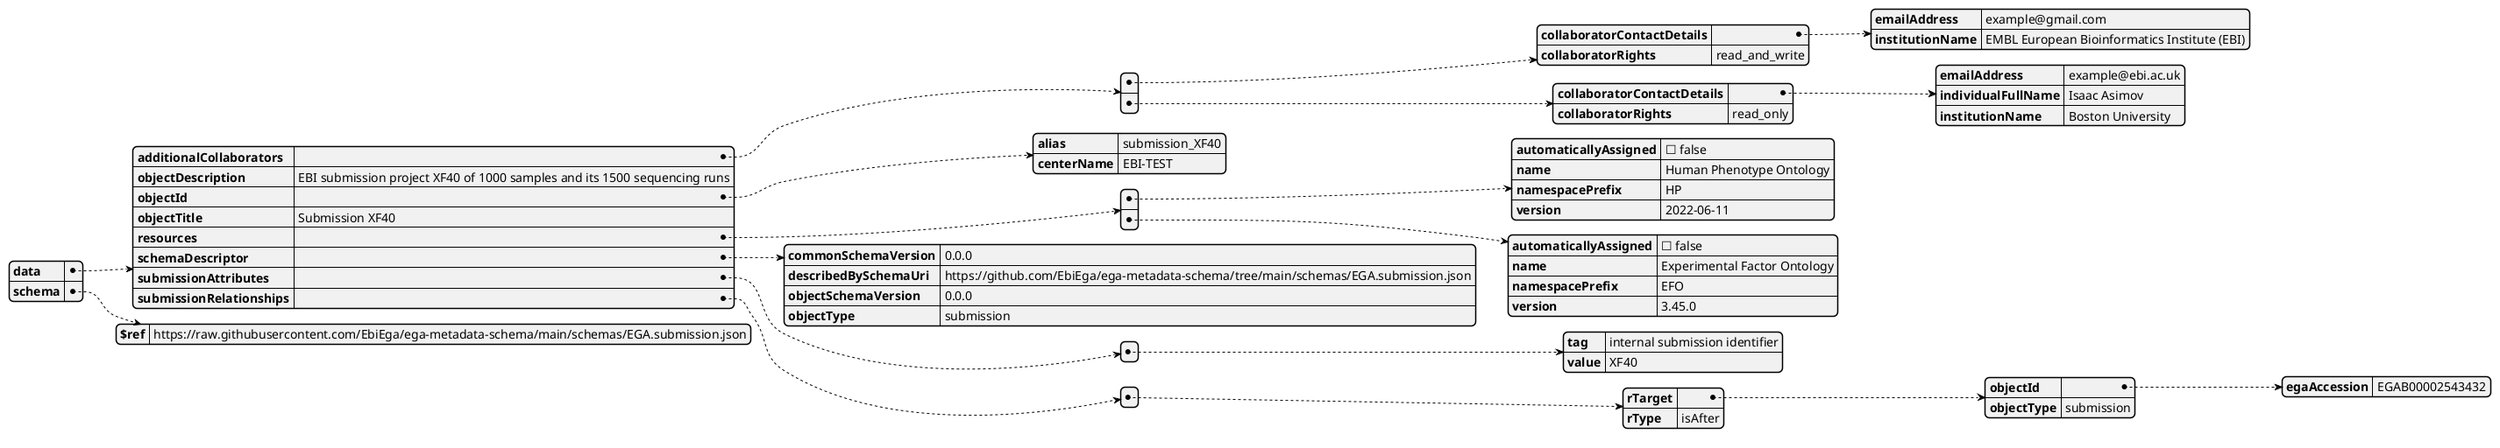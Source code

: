 @startjson

{
    "data": {
        "additionalCollaborators": [
            {
                "collaboratorContactDetails": {
                    "emailAddress": "example@gmail.com",
                    "institutionName": "EMBL European Bioinformatics Institute (EBI)"
                },
                "collaboratorRights": "read_and_write"
            },
            {
                "collaboratorContactDetails": {
                    "emailAddress": "example@ebi.ac.uk",
                    "individualFullName": "Isaac Asimov",
                    "institutionName": "Boston University"
                },
                "collaboratorRights": "read_only"
            }
        ],
        "objectDescription": "EBI submission project XF40 of 1000 samples and its 1500 sequencing runs",
        "objectId": {
            "alias": "submission_XF40",
            "centerName": "EBI-TEST"
        },
        "objectTitle": "Submission XF40",
        "resources": [
            {
                "automaticallyAssigned": false,
                "name": "Human Phenotype Ontology",
                "namespacePrefix": "HP",
                "version": "2022-06-11"
            },
            {
                "automaticallyAssigned": false,
                "name": "Experimental Factor Ontology",
                "namespacePrefix": "EFO",
                "version": "3.45.0"
            }
        ],
        "schemaDescriptor": {
            "commonSchemaVersion": "0.0.0",
            "describedBySchemaUri": "https://github.com/EbiEga/ega-metadata-schema/tree/main/schemas/EGA.submission.json",
            "objectSchemaVersion": "0.0.0",
            "objectType": "submission"
        },
        "submissionAttributes": [
            {
                "tag": "internal submission identifier",
                "value": "XF40"
            }
        ],
        "submissionRelationships": [
            {
                "rTarget": {
                    "objectId": {
                        "egaAccession": "EGAB00002543432"
                    },
                    "objectType": "submission"
                },
                "rType": "isAfter"
            }
        ]
    },
    "schema": {
        "$ref": "https://raw.githubusercontent.com/EbiEga/ega-metadata-schema/main/schemas/EGA.submission.json"
    }
}
@endjson